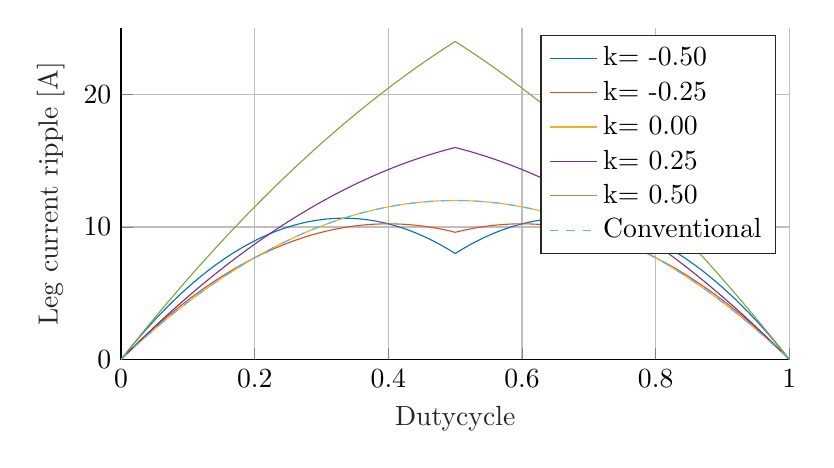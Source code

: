 % This file was created by matlab2tikz.
%
\definecolor{mycolor1}{rgb}{0.0,0.447,0.741}%
\definecolor{mycolor2}{rgb}{0.85,0.325,0.098}%
\definecolor{mycolor3}{rgb}{0.929,0.694,0.125}%
\definecolor{mycolor4}{rgb}{0.494,0.184,0.556}%
\definecolor{mycolor5}{rgb}{0.466,0.674,0.188}%
\definecolor{mycolor6}{rgb}{0.301,0.745,0.933}%
%
\begin{tikzpicture}

\begin{axis}[%
width=0.7\textwidth,
height=0.347\textwidth,
at={(0\textwidth,0\textwidth)},
scale only axis,
xmin=0,
xmax=1,
xlabel style={font=\color{white!15!black}},
xlabel={Dutycycle},
ymin=0,
ymax=25,
ylabel style={font=\color{white!15!black}},
ylabel={Leg current ripple [A]},
axis background/.style={fill=white},
axis x line*=bottom,
axis y line*=left,
xmajorgrids,
ymajorgrids,
legend style={legend cell align=left, align=left, draw=white!15!black}
]
\addplot [color=mycolor1]
  table[row sep=crcr]{%
0	0\\
0.01	0.63\\
0.02	1.242\\
0.03	1.834\\
0.04	2.406\\
0.05	2.96\\
0.06	3.494\\
0.07	4.01\\
0.08	4.506\\
0.09	4.982\\
0.1	5.44\\
0.11	5.878\\
0.12	6.298\\
0.13	6.698\\
0.14	7.078\\
0.15	7.44\\
0.16	7.782\\
0.17	8.106\\
0.18	8.41\\
0.19	8.694\\
0.2	8.96\\
0.21	9.206\\
0.22	9.434\\
0.23	9.642\\
0.24	9.83\\
0.25	10\\
0.26	10.15\\
0.27	10.282\\
0.28	10.394\\
0.29	10.486\\
0.3	10.56\\
0.31	10.614\\
0.32	10.65\\
0.33	10.666\\
0.34	10.662\\
0.35	10.64\\
0.36	10.598\\
0.37	10.538\\
0.38	10.458\\
0.39	10.358\\
0.4	10.24\\
0.41	10.102\\
0.42	9.946\\
0.43	9.77\\
0.44	9.574\\
0.45	9.36\\
0.46	9.126\\
0.47	8.874\\
0.48	8.602\\
0.49	8.31\\
0.5	8\\
0.51	8.31\\
0.52	8.602\\
0.53	8.874\\
0.54	9.126\\
0.55	9.36\\
0.56	9.574\\
0.57	9.77\\
0.58	9.946\\
0.59	10.102\\
0.6	10.24\\
0.61	10.358\\
0.62	10.458\\
0.63	10.538\\
0.64	10.598\\
0.65	10.64\\
0.66	10.662\\
0.67	10.666\\
0.68	10.65\\
0.69	10.614\\
0.7	10.56\\
0.71	10.486\\
0.72	10.394\\
0.73	10.282\\
0.74	10.15\\
0.75	10\\
0.76	9.83\\
0.77	9.642\\
0.78	9.434\\
0.79	9.206\\
0.8	8.96\\
0.81	8.694\\
0.82	8.41\\
0.83	8.106\\
0.84	7.782\\
0.85	7.44\\
0.86	7.078\\
0.87	6.698\\
0.88	6.298\\
0.89	5.878\\
0.9	5.44\\
0.91	4.982\\
0.92	4.506\\
0.93	4.01\\
0.94	3.494\\
0.95	2.96\\
0.96	2.406\\
0.97	1.834\\
0.98	1.242\\
0.99	0.63\\
1	0\\
};
\addlegendentry{k= -0.50}

\addplot [color=mycolor2]
  table[row sep=crcr]{%
0	0\\
0.01	0.506\\
0.02	0.998\\
0.03	1.478\\
0.04	1.946\\
0.05	2.4\\
0.06	2.842\\
0.07	3.27\\
0.08	3.686\\
0.09	4.09\\
0.1	4.48\\
0.11	4.858\\
0.12	5.222\\
0.13	5.574\\
0.14	5.914\\
0.15	6.24\\
0.16	6.554\\
0.17	6.854\\
0.18	7.142\\
0.19	7.418\\
0.2	7.68\\
0.21	7.93\\
0.22	8.166\\
0.23	8.39\\
0.24	8.602\\
0.25	8.8\\
0.26	8.986\\
0.27	9.158\\
0.28	9.318\\
0.29	9.466\\
0.3	9.6\\
0.31	9.722\\
0.32	9.83\\
0.33	9.926\\
0.34	10.01\\
0.35	10.08\\
0.36	10.138\\
0.37	10.182\\
0.38	10.214\\
0.39	10.234\\
0.4	10.24\\
0.41	10.234\\
0.42	10.214\\
0.43	10.182\\
0.44	10.138\\
0.45	10.08\\
0.46	10.01\\
0.47	9.926\\
0.48	9.83\\
0.49	9.722\\
0.5	9.6\\
0.51	9.722\\
0.52	9.83\\
0.53	9.926\\
0.54	10.01\\
0.55	10.08\\
0.56	10.138\\
0.57	10.182\\
0.58	10.214\\
0.59	10.234\\
0.6	10.24\\
0.61	10.234\\
0.62	10.214\\
0.63	10.182\\
0.64	10.138\\
0.65	10.08\\
0.66	10.01\\
0.67	9.926\\
0.68	9.83\\
0.69	9.722\\
0.7	9.6\\
0.71	9.466\\
0.72	9.318\\
0.73	9.158\\
0.74	8.986\\
0.75	8.8\\
0.76	8.602\\
0.77	8.39\\
0.78	8.166\\
0.79	7.93\\
0.8	7.68\\
0.81	7.418\\
0.82	7.142\\
0.83	6.854\\
0.84	6.554\\
0.85	6.24\\
0.86	5.914\\
0.87	5.574\\
0.88	5.222\\
0.89	4.858\\
0.9	4.48\\
0.91	4.09\\
0.92	3.686\\
0.93	3.27\\
0.94	2.842\\
0.95	2.4\\
0.96	1.946\\
0.97	1.478\\
0.98	0.998\\
0.99	0.506\\
1	0\\
};
\addlegendentry{k= -0.25}

\addplot [color=mycolor3]
  table[row sep=crcr]{%
0	0\\
0.01	0.475\\
0.02	0.941\\
0.03	1.397\\
0.04	1.843\\
0.05	2.28\\
0.06	2.707\\
0.07	3.125\\
0.08	3.533\\
0.09	3.931\\
0.1	4.32\\
0.11	4.699\\
0.12	5.069\\
0.13	5.429\\
0.14	5.779\\
0.15	6.12\\
0.16	6.451\\
0.17	6.773\\
0.18	7.085\\
0.19	7.387\\
0.2	7.68\\
0.21	7.963\\
0.22	8.237\\
0.23	8.501\\
0.24	8.755\\
0.25	9\\
0.26	9.235\\
0.27	9.461\\
0.28	9.677\\
0.29	9.883\\
0.3	10.08\\
0.31	10.267\\
0.32	10.445\\
0.33	10.613\\
0.34	10.771\\
0.35	10.92\\
0.36	11.059\\
0.37	11.189\\
0.38	11.309\\
0.39	11.419\\
0.4	11.52\\
0.41	11.611\\
0.42	11.693\\
0.43	11.765\\
0.44	11.827\\
0.45	11.88\\
0.46	11.923\\
0.47	11.957\\
0.48	11.981\\
0.49	11.995\\
0.5	12\\
0.51	11.995\\
0.52	11.981\\
0.53	11.957\\
0.54	11.923\\
0.55	11.88\\
0.56	11.827\\
0.57	11.765\\
0.58	11.693\\
0.59	11.611\\
0.6	11.52\\
0.61	11.419\\
0.62	11.309\\
0.63	11.189\\
0.64	11.059\\
0.65	10.92\\
0.66	10.771\\
0.67	10.613\\
0.68	10.445\\
0.69	10.267\\
0.7	10.08\\
0.71	9.883\\
0.72	9.677\\
0.73	9.461\\
0.74	9.235\\
0.75	9\\
0.76	8.755\\
0.77	8.501\\
0.78	8.237\\
0.79	7.963\\
0.8	7.68\\
0.81	7.387\\
0.82	7.085\\
0.83	6.773\\
0.84	6.451\\
0.85	6.12\\
0.86	5.779\\
0.87	5.429\\
0.88	5.069\\
0.89	4.699\\
0.9	4.32\\
0.91	3.931\\
0.92	3.533\\
0.93	3.125\\
0.94	2.707\\
0.95	2.28\\
0.96	1.843\\
0.97	1.397\\
0.98	0.941\\
0.99	0.475\\
1	0\\
};
\addlegendentry{k= 0.00}

\addplot [color=mycolor4]
  table[row sep=crcr]{%
0	0\\
0.01	0.508\\
0.02	1.009\\
0.03	1.501\\
0.04	1.987\\
0.05	2.464\\
0.06	2.934\\
0.07	3.396\\
0.08	3.85\\
0.09	4.297\\
0.1	4.736\\
0.11	5.167\\
0.12	5.591\\
0.13	6.007\\
0.14	6.415\\
0.15	6.816\\
0.16	7.209\\
0.17	7.594\\
0.18	7.972\\
0.19	8.342\\
0.2	8.704\\
0.21	9.059\\
0.22	9.405\\
0.23	9.745\\
0.24	10.076\\
0.25	10.4\\
0.26	10.716\\
0.27	11.025\\
0.28	11.325\\
0.29	11.619\\
0.3	11.904\\
0.31	12.182\\
0.32	12.452\\
0.33	12.714\\
0.34	12.969\\
0.35	13.216\\
0.36	13.455\\
0.37	13.687\\
0.38	13.911\\
0.39	14.127\\
0.4	14.336\\
0.41	14.537\\
0.42	14.73\\
0.43	14.916\\
0.44	15.094\\
0.45	15.264\\
0.46	15.427\\
0.47	15.581\\
0.48	15.729\\
0.49	15.868\\
0.5	16\\
0.51	15.868\\
0.52	15.729\\
0.53	15.581\\
0.54	15.427\\
0.55	15.264\\
0.56	15.094\\
0.57	14.916\\
0.58	14.73\\
0.59	14.537\\
0.6	14.336\\
0.61	14.127\\
0.62	13.911\\
0.63	13.687\\
0.64	13.455\\
0.65	13.216\\
0.66	12.969\\
0.67	12.714\\
0.68	12.452\\
0.69	12.182\\
0.7	11.904\\
0.71	11.619\\
0.72	11.325\\
0.73	11.025\\
0.74	10.716\\
0.75	10.4\\
0.76	10.076\\
0.77	9.745\\
0.78	9.405\\
0.79	9.059\\
0.8	8.704\\
0.81	8.342\\
0.82	7.972\\
0.83	7.594\\
0.84	7.209\\
0.85	6.816\\
0.86	6.415\\
0.87	6.007\\
0.88	5.591\\
0.89	5.167\\
0.9	4.736\\
0.91	4.297\\
0.92	3.85\\
0.93	3.396\\
0.94	2.934\\
0.95	2.464\\
0.96	1.987\\
0.97	1.501\\
0.98	1.009\\
0.99	0.508\\
1	0\\
};
\addlegendentry{k= 0.25}

\addplot [color=mycolor5]
  table[row sep=crcr]{%
0	0\\
0.01	0.637\\
0.02	1.267\\
0.03	1.891\\
0.04	2.509\\
0.05	3.12\\
0.06	3.725\\
0.07	4.323\\
0.08	4.915\\
0.09	5.501\\
0.1	6.08\\
0.11	6.653\\
0.12	7.219\\
0.13	7.779\\
0.14	8.333\\
0.15	8.88\\
0.16	9.421\\
0.17	9.955\\
0.18	10.483\\
0.19	11.005\\
0.2	11.52\\
0.21	12.029\\
0.22	12.531\\
0.23	13.027\\
0.24	13.517\\
0.25	14\\
0.26	14.477\\
0.27	14.947\\
0.28	15.411\\
0.29	15.869\\
0.3	16.32\\
0.31	16.765\\
0.32	17.203\\
0.33	17.635\\
0.34	18.061\\
0.35	18.48\\
0.36	18.893\\
0.37	19.299\\
0.38	19.699\\
0.39	20.093\\
0.4	20.48\\
0.41	20.861\\
0.42	21.235\\
0.43	21.603\\
0.44	21.965\\
0.45	22.32\\
0.46	22.669\\
0.47	23.011\\
0.48	23.347\\
0.49	23.677\\
0.5	24\\
0.51	23.677\\
0.52	23.347\\
0.53	23.011\\
0.54	22.669\\
0.55	22.32\\
0.56	21.965\\
0.57	21.603\\
0.58	21.235\\
0.59	20.861\\
0.6	20.48\\
0.61	20.093\\
0.62	19.699\\
0.63	19.299\\
0.64	18.893\\
0.65	18.48\\
0.66	18.061\\
0.67	17.635\\
0.68	17.203\\
0.69	16.765\\
0.7	16.32\\
0.71	15.869\\
0.72	15.411\\
0.73	14.947\\
0.74	14.477\\
0.75	14\\
0.76	13.517\\
0.77	13.027\\
0.78	12.531\\
0.79	12.029\\
0.8	11.52\\
0.81	11.005\\
0.82	10.483\\
0.83	9.955\\
0.84	9.421\\
0.85	8.88\\
0.86	8.333\\
0.87	7.779\\
0.88	7.219\\
0.89	6.653\\
0.9	6.08\\
0.91	5.501\\
0.92	4.915\\
0.93	4.323\\
0.94	3.725\\
0.95	3.12\\
0.96	2.509\\
0.97	1.891\\
0.98	1.267\\
0.99	0.637\\
1	0\\
};
\addlegendentry{k= 0.50}

\addplot [color=mycolor6, dashed]
  table[row sep=crcr]{%
0	0\\
0.01	0.475\\
0.02	0.941\\
0.03	1.397\\
0.04	1.843\\
0.05	2.28\\
0.06	2.707\\
0.07	3.125\\
0.08	3.533\\
0.09	3.931\\
0.1	4.32\\
0.11	4.699\\
0.12	5.069\\
0.13	5.429\\
0.14	5.779\\
0.15	6.12\\
0.16	6.451\\
0.17	6.773\\
0.18	7.085\\
0.19	7.387\\
0.2	7.68\\
0.21	7.963\\
0.22	8.237\\
0.23	8.501\\
0.24	8.755\\
0.25	9\\
0.26	9.235\\
0.27	9.461\\
0.28	9.677\\
0.29	9.883\\
0.3	10.08\\
0.31	10.267\\
0.32	10.445\\
0.33	10.613\\
0.34	10.771\\
0.35	10.92\\
0.36	11.059\\
0.37	11.189\\
0.38	11.309\\
0.39	11.419\\
0.4	11.52\\
0.41	11.611\\
0.42	11.693\\
0.43	11.765\\
0.44	11.827\\
0.45	11.88\\
0.46	11.923\\
0.47	11.957\\
0.48	11.981\\
0.49	11.995\\
0.5	12\\
0.51	11.995\\
0.52	11.981\\
0.53	11.957\\
0.54	11.923\\
0.55	11.88\\
0.56	11.827\\
0.57	11.765\\
0.58	11.693\\
0.59	11.611\\
0.6	11.52\\
0.61	11.419\\
0.62	11.309\\
0.63	11.189\\
0.64	11.059\\
0.65	10.92\\
0.66	10.771\\
0.67	10.613\\
0.68	10.445\\
0.69	10.267\\
0.7	10.08\\
0.71	9.883\\
0.72	9.677\\
0.73	9.461\\
0.74	9.235\\
0.75	9\\
0.76	8.755\\
0.77	8.501\\
0.78	8.237\\
0.79	7.963\\
0.8	7.68\\
0.81	7.387\\
0.82	7.085\\
0.83	6.773\\
0.84	6.451\\
0.85	6.12\\
0.86	5.779\\
0.87	5.429\\
0.88	5.069\\
0.89	4.699\\
0.9	4.32\\
0.91	3.931\\
0.92	3.533\\
0.93	3.125\\
0.94	2.707\\
0.95	2.28\\
0.96	1.843\\
0.97	1.397\\
0.98	0.941\\
0.99	0.475\\
1	0\\
};
\addlegendentry{Conventional}

\end{axis}
\end{tikzpicture}%